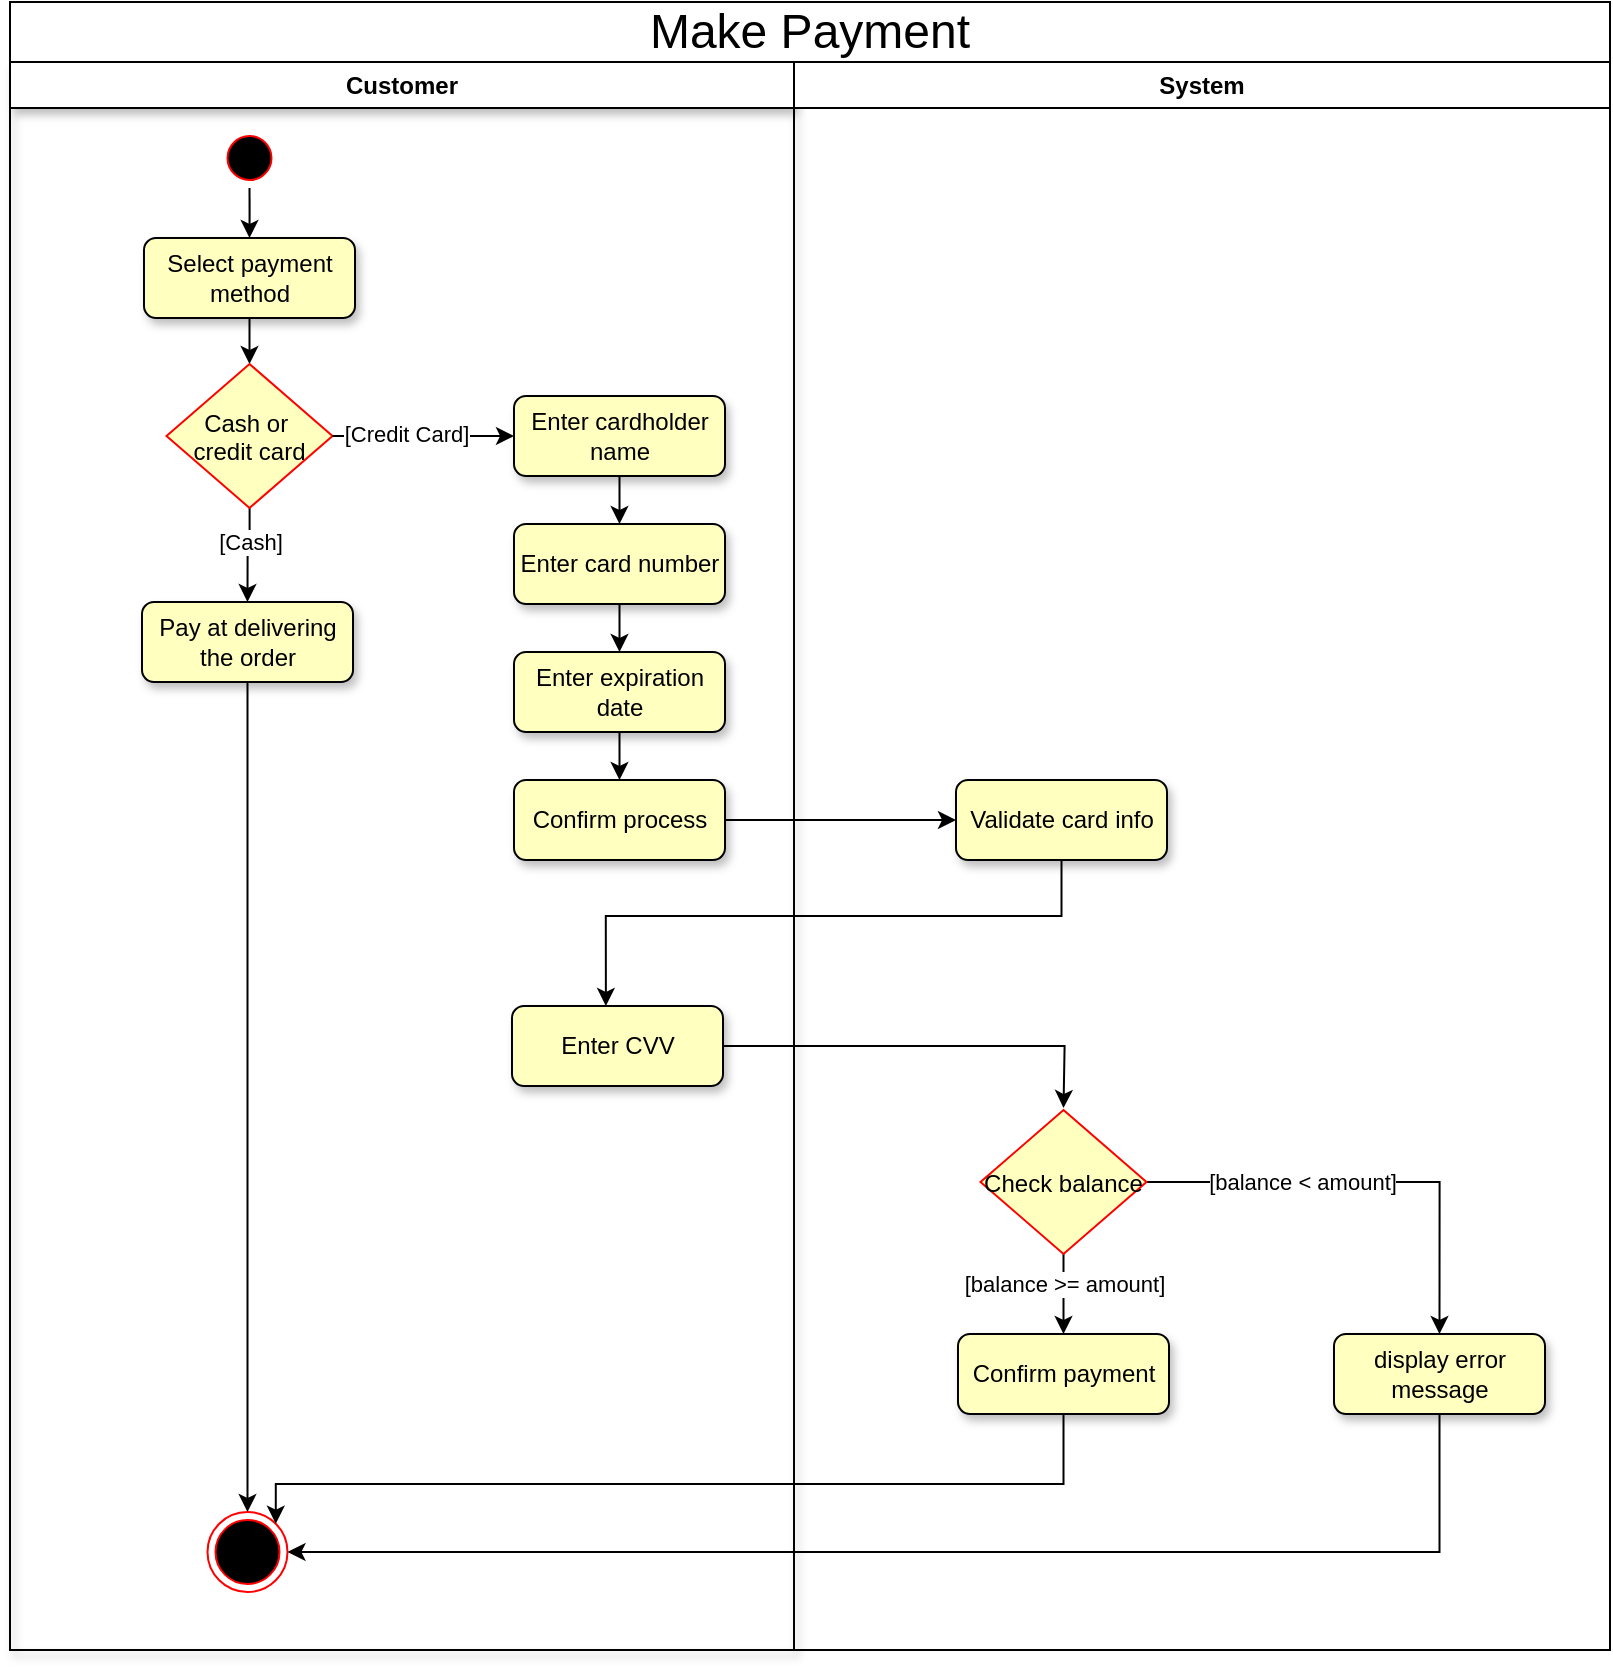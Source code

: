 <mxfile version="24.7.17">
  <diagram name="Page-1" id="TfavqtsfnNNxxi3rOYN-">
    <mxGraphModel dx="1434" dy="836" grid="1" gridSize="1" guides="1" tooltips="1" connect="1" arrows="1" fold="1" page="1" pageScale="1" pageWidth="3300" pageHeight="2339" math="0" shadow="0">
      <root>
        <mxCell id="0" />
        <mxCell id="1" parent="0" />
        <mxCell id="fAu6qMH5np9GU3Z1gp4u-1" value="Customer" style="swimlane;whiteSpace=wrap;shadow=1;fillColor=#FFFFFF;" vertex="1" parent="1">
          <mxGeometry x="288" y="180" width="392" height="794" as="geometry" />
        </mxCell>
        <mxCell id="fAu6qMH5np9GU3Z1gp4u-11" value="" style="ellipse;shape=endState;fillColor=#000000;strokeColor=#ff0000" vertex="1" parent="fAu6qMH5np9GU3Z1gp4u-1">
          <mxGeometry x="98.75" y="725" width="40" height="40" as="geometry" />
        </mxCell>
        <mxCell id="fAu6qMH5np9GU3Z1gp4u-25" style="edgeStyle=orthogonalEdgeStyle;rounded=0;orthogonalLoop=1;jettySize=auto;html=1;entryX=0.5;entryY=0;entryDx=0;entryDy=0;" edge="1" parent="fAu6qMH5np9GU3Z1gp4u-1" source="fAu6qMH5np9GU3Z1gp4u-14" target="fAu6qMH5np9GU3Z1gp4u-13">
          <mxGeometry relative="1" as="geometry" />
        </mxCell>
        <mxCell id="fAu6qMH5np9GU3Z1gp4u-14" value="" style="ellipse;shape=startState;fillColor=#000000;strokeColor=#ff0000;" vertex="1" parent="fAu6qMH5np9GU3Z1gp4u-1">
          <mxGeometry x="104.75" y="33" width="30" height="30" as="geometry" />
        </mxCell>
        <mxCell id="fAu6qMH5np9GU3Z1gp4u-27" style="edgeStyle=orthogonalEdgeStyle;rounded=0;orthogonalLoop=1;jettySize=auto;html=1;entryX=0.5;entryY=0;entryDx=0;entryDy=0;" edge="1" parent="fAu6qMH5np9GU3Z1gp4u-1" source="fAu6qMH5np9GU3Z1gp4u-13" target="fAu6qMH5np9GU3Z1gp4u-26">
          <mxGeometry relative="1" as="geometry" />
        </mxCell>
        <mxCell id="fAu6qMH5np9GU3Z1gp4u-13" value="Select payment method" style="rounded=1;whiteSpace=wrap;html=1;fillColor=#FFFFC0;shadow=1;" vertex="1" parent="fAu6qMH5np9GU3Z1gp4u-1">
          <mxGeometry x="67" y="88" width="105.5" height="40" as="geometry" />
        </mxCell>
        <mxCell id="fAu6qMH5np9GU3Z1gp4u-30" style="edgeStyle=orthogonalEdgeStyle;rounded=0;orthogonalLoop=1;jettySize=auto;html=1;entryX=0.5;entryY=0;entryDx=0;entryDy=0;" edge="1" parent="fAu6qMH5np9GU3Z1gp4u-1" source="fAu6qMH5np9GU3Z1gp4u-26" target="fAu6qMH5np9GU3Z1gp4u-28">
          <mxGeometry relative="1" as="geometry" />
        </mxCell>
        <mxCell id="fAu6qMH5np9GU3Z1gp4u-31" value="[Cash]" style="edgeLabel;html=1;align=center;verticalAlign=middle;resizable=0;points=[];" vertex="1" connectable="0" parent="fAu6qMH5np9GU3Z1gp4u-30">
          <mxGeometry x="-0.301" relative="1" as="geometry">
            <mxPoint as="offset" />
          </mxGeometry>
        </mxCell>
        <mxCell id="fAu6qMH5np9GU3Z1gp4u-26" value="Cash or &#xa;credit card" style="rhombus;fillColor=#FFFFC0;strokeColor=#ff0000;" vertex="1" parent="fAu6qMH5np9GU3Z1gp4u-1">
          <mxGeometry x="78.25" y="151" width="83" height="72" as="geometry" />
        </mxCell>
        <mxCell id="fAu6qMH5np9GU3Z1gp4u-29" style="edgeStyle=orthogonalEdgeStyle;rounded=0;orthogonalLoop=1;jettySize=auto;html=1;entryX=0.5;entryY=0;entryDx=0;entryDy=0;" edge="1" parent="fAu6qMH5np9GU3Z1gp4u-1" source="fAu6qMH5np9GU3Z1gp4u-28" target="fAu6qMH5np9GU3Z1gp4u-11">
          <mxGeometry relative="1" as="geometry" />
        </mxCell>
        <mxCell id="fAu6qMH5np9GU3Z1gp4u-28" value="Pay at delivering the order" style="rounded=1;whiteSpace=wrap;html=1;fillColor=#FFFFC0;shadow=1;" vertex="1" parent="fAu6qMH5np9GU3Z1gp4u-1">
          <mxGeometry x="66" y="270" width="105.5" height="40" as="geometry" />
        </mxCell>
        <mxCell id="fAu6qMH5np9GU3Z1gp4u-36" style="edgeStyle=orthogonalEdgeStyle;rounded=0;orthogonalLoop=1;jettySize=auto;html=1;entryX=0.5;entryY=0;entryDx=0;entryDy=0;" edge="1" parent="fAu6qMH5np9GU3Z1gp4u-1" source="fAu6qMH5np9GU3Z1gp4u-32" target="fAu6qMH5np9GU3Z1gp4u-34">
          <mxGeometry relative="1" as="geometry" />
        </mxCell>
        <mxCell id="fAu6qMH5np9GU3Z1gp4u-32" value="Enter cardholder name" style="rounded=1;whiteSpace=wrap;html=1;fillColor=#FFFFC0;shadow=1;" vertex="1" parent="fAu6qMH5np9GU3Z1gp4u-1">
          <mxGeometry x="252" y="167" width="105.5" height="40" as="geometry" />
        </mxCell>
        <mxCell id="fAu6qMH5np9GU3Z1gp4u-37" style="edgeStyle=orthogonalEdgeStyle;rounded=0;orthogonalLoop=1;jettySize=auto;html=1;entryX=0.5;entryY=0;entryDx=0;entryDy=0;" edge="1" parent="fAu6qMH5np9GU3Z1gp4u-1" source="fAu6qMH5np9GU3Z1gp4u-34" target="fAu6qMH5np9GU3Z1gp4u-35">
          <mxGeometry relative="1" as="geometry" />
        </mxCell>
        <mxCell id="fAu6qMH5np9GU3Z1gp4u-34" value="Enter card number" style="rounded=1;whiteSpace=wrap;html=1;fillColor=#FFFFC0;shadow=1;" vertex="1" parent="fAu6qMH5np9GU3Z1gp4u-1">
          <mxGeometry x="252" y="231" width="105.5" height="40" as="geometry" />
        </mxCell>
        <mxCell id="fAu6qMH5np9GU3Z1gp4u-39" style="edgeStyle=orthogonalEdgeStyle;rounded=0;orthogonalLoop=1;jettySize=auto;html=1;entryX=0.5;entryY=0;entryDx=0;entryDy=0;" edge="1" parent="fAu6qMH5np9GU3Z1gp4u-1" source="fAu6qMH5np9GU3Z1gp4u-35" target="fAu6qMH5np9GU3Z1gp4u-38">
          <mxGeometry relative="1" as="geometry" />
        </mxCell>
        <mxCell id="fAu6qMH5np9GU3Z1gp4u-35" value="Enter expiration date" style="rounded=1;whiteSpace=wrap;html=1;fillColor=#FFFFC0;shadow=1;" vertex="1" parent="fAu6qMH5np9GU3Z1gp4u-1">
          <mxGeometry x="252" y="295" width="105.5" height="40" as="geometry" />
        </mxCell>
        <mxCell id="fAu6qMH5np9GU3Z1gp4u-33" style="edgeStyle=orthogonalEdgeStyle;rounded=0;orthogonalLoop=1;jettySize=auto;html=1;entryX=0;entryY=0.5;entryDx=0;entryDy=0;" edge="1" parent="fAu6qMH5np9GU3Z1gp4u-1" source="fAu6qMH5np9GU3Z1gp4u-26" target="fAu6qMH5np9GU3Z1gp4u-32">
          <mxGeometry relative="1" as="geometry" />
        </mxCell>
        <mxCell id="fAu6qMH5np9GU3Z1gp4u-42" value="[Credit Card]" style="edgeLabel;html=1;align=center;verticalAlign=middle;resizable=0;points=[];" vertex="1" connectable="0" parent="fAu6qMH5np9GU3Z1gp4u-33">
          <mxGeometry x="-0.194" y="1" relative="1" as="geometry">
            <mxPoint as="offset" />
          </mxGeometry>
        </mxCell>
        <mxCell id="fAu6qMH5np9GU3Z1gp4u-38" value="Confirm process" style="rounded=1;whiteSpace=wrap;html=1;fillColor=#FFFFC0;shadow=1;" vertex="1" parent="fAu6qMH5np9GU3Z1gp4u-1">
          <mxGeometry x="252" y="359" width="105.5" height="40" as="geometry" />
        </mxCell>
        <mxCell id="fAu6qMH5np9GU3Z1gp4u-58" value="Enter CVV" style="rounded=1;whiteSpace=wrap;html=1;fillColor=#FFFFC0;shadow=1;" vertex="1" parent="fAu6qMH5np9GU3Z1gp4u-1">
          <mxGeometry x="251" y="472" width="105.5" height="40" as="geometry" />
        </mxCell>
        <mxCell id="fAu6qMH5np9GU3Z1gp4u-60" style="edgeStyle=orthogonalEdgeStyle;rounded=0;orthogonalLoop=1;jettySize=auto;html=1;entryX=0.5;entryY=0;entryDx=0;entryDy=0;" edge="1" parent="fAu6qMH5np9GU3Z1gp4u-1" source="fAu6qMH5np9GU3Z1gp4u-58">
          <mxGeometry relative="1" as="geometry">
            <mxPoint x="526.75" y="523" as="targetPoint" />
          </mxGeometry>
        </mxCell>
        <mxCell id="fAu6qMH5np9GU3Z1gp4u-12" value="System" style="swimlane;whiteSpace=wrap;fillColor=#FFFFFF;swimlaneLine=1;" vertex="1" parent="1">
          <mxGeometry x="680" y="180" width="408" height="794" as="geometry" />
        </mxCell>
        <mxCell id="fAu6qMH5np9GU3Z1gp4u-40" value="Validate card info" style="rounded=1;whiteSpace=wrap;html=1;fillColor=#FFFFC0;shadow=1;" vertex="1" parent="fAu6qMH5np9GU3Z1gp4u-12">
          <mxGeometry x="81" y="359" width="105.5" height="40" as="geometry" />
        </mxCell>
        <mxCell id="fAu6qMH5np9GU3Z1gp4u-55" style="edgeStyle=orthogonalEdgeStyle;rounded=0;orthogonalLoop=1;jettySize=auto;html=1;entryX=0.5;entryY=0;entryDx=0;entryDy=0;" edge="1" parent="fAu6qMH5np9GU3Z1gp4u-12" source="fAu6qMH5np9GU3Z1gp4u-46" target="fAu6qMH5np9GU3Z1gp4u-54">
          <mxGeometry relative="1" as="geometry" />
        </mxCell>
        <mxCell id="fAu6qMH5np9GU3Z1gp4u-68" value="[balance &amp;lt; amount]" style="edgeLabel;html=1;align=center;verticalAlign=middle;resizable=0;points=[];" vertex="1" connectable="0" parent="fAu6qMH5np9GU3Z1gp4u-55">
          <mxGeometry x="-0.307" relative="1" as="geometry">
            <mxPoint as="offset" />
          </mxGeometry>
        </mxCell>
        <mxCell id="fAu6qMH5np9GU3Z1gp4u-61" style="edgeStyle=orthogonalEdgeStyle;rounded=0;orthogonalLoop=1;jettySize=auto;html=1;entryX=0.5;entryY=0;entryDx=0;entryDy=0;" edge="1" parent="fAu6qMH5np9GU3Z1gp4u-12" source="fAu6qMH5np9GU3Z1gp4u-46" target="fAu6qMH5np9GU3Z1gp4u-48">
          <mxGeometry relative="1" as="geometry" />
        </mxCell>
        <mxCell id="fAu6qMH5np9GU3Z1gp4u-62" value="[balance &amp;gt;= amount]" style="edgeLabel;html=1;align=center;verticalAlign=middle;resizable=0;points=[];" vertex="1" connectable="0" parent="fAu6qMH5np9GU3Z1gp4u-61">
          <mxGeometry x="-0.251" relative="1" as="geometry">
            <mxPoint as="offset" />
          </mxGeometry>
        </mxCell>
        <mxCell id="fAu6qMH5np9GU3Z1gp4u-46" value="Check balance" style="rhombus;fillColor=#FFFFC0;strokeColor=#ff0000;" vertex="1" parent="fAu6qMH5np9GU3Z1gp4u-12">
          <mxGeometry x="93.25" y="524" width="83" height="72" as="geometry" />
        </mxCell>
        <mxCell id="fAu6qMH5np9GU3Z1gp4u-48" value="Confirm payment" style="rounded=1;whiteSpace=wrap;html=1;fillColor=#FFFFC0;shadow=1;" vertex="1" parent="fAu6qMH5np9GU3Z1gp4u-12">
          <mxGeometry x="82" y="636" width="105.5" height="40" as="geometry" />
        </mxCell>
        <mxCell id="fAu6qMH5np9GU3Z1gp4u-54" value="display error message" style="rounded=1;whiteSpace=wrap;html=1;fillColor=#FFFFC0;shadow=1;" vertex="1" parent="fAu6qMH5np9GU3Z1gp4u-12">
          <mxGeometry x="270" y="636" width="105.5" height="40" as="geometry" />
        </mxCell>
        <mxCell id="fAu6qMH5np9GU3Z1gp4u-22" value="&lt;span style=&quot;text-wrap: nowrap;&quot;&gt;&lt;font style=&quot;font-size: 24px;&quot;&gt;Make Payment&lt;/font&gt;&lt;/span&gt;" style="rounded=0;whiteSpace=wrap;html=1;" vertex="1" parent="1">
          <mxGeometry x="288" y="150" width="800" height="30" as="geometry" />
        </mxCell>
        <mxCell id="fAu6qMH5np9GU3Z1gp4u-43" style="edgeStyle=orthogonalEdgeStyle;rounded=0;orthogonalLoop=1;jettySize=auto;html=1;" edge="1" parent="1" source="fAu6qMH5np9GU3Z1gp4u-38" target="fAu6qMH5np9GU3Z1gp4u-40">
          <mxGeometry relative="1" as="geometry" />
        </mxCell>
        <mxCell id="fAu6qMH5np9GU3Z1gp4u-59" style="edgeStyle=orthogonalEdgeStyle;rounded=0;orthogonalLoop=1;jettySize=auto;html=1;entryX=0.445;entryY=0;entryDx=0;entryDy=0;entryPerimeter=0;" edge="1" parent="1" source="fAu6qMH5np9GU3Z1gp4u-40" target="fAu6qMH5np9GU3Z1gp4u-58">
          <mxGeometry relative="1" as="geometry">
            <Array as="points">
              <mxPoint x="814" y="607" />
              <mxPoint x="586" y="607" />
            </Array>
          </mxGeometry>
        </mxCell>
        <mxCell id="fAu6qMH5np9GU3Z1gp4u-63" style="edgeStyle=orthogonalEdgeStyle;rounded=0;orthogonalLoop=1;jettySize=auto;html=1;entryX=1;entryY=0;entryDx=0;entryDy=0;" edge="1" parent="1" source="fAu6qMH5np9GU3Z1gp4u-48" target="fAu6qMH5np9GU3Z1gp4u-11">
          <mxGeometry relative="1" as="geometry">
            <Array as="points">
              <mxPoint x="815" y="891" />
              <mxPoint x="420" y="891" />
            </Array>
          </mxGeometry>
        </mxCell>
        <mxCell id="fAu6qMH5np9GU3Z1gp4u-65" style="edgeStyle=orthogonalEdgeStyle;rounded=0;orthogonalLoop=1;jettySize=auto;html=1;entryX=1;entryY=0.5;entryDx=0;entryDy=0;" edge="1" parent="1" source="fAu6qMH5np9GU3Z1gp4u-54" target="fAu6qMH5np9GU3Z1gp4u-11">
          <mxGeometry relative="1" as="geometry">
            <Array as="points">
              <mxPoint x="1003" y="925" />
            </Array>
          </mxGeometry>
        </mxCell>
      </root>
    </mxGraphModel>
  </diagram>
</mxfile>
